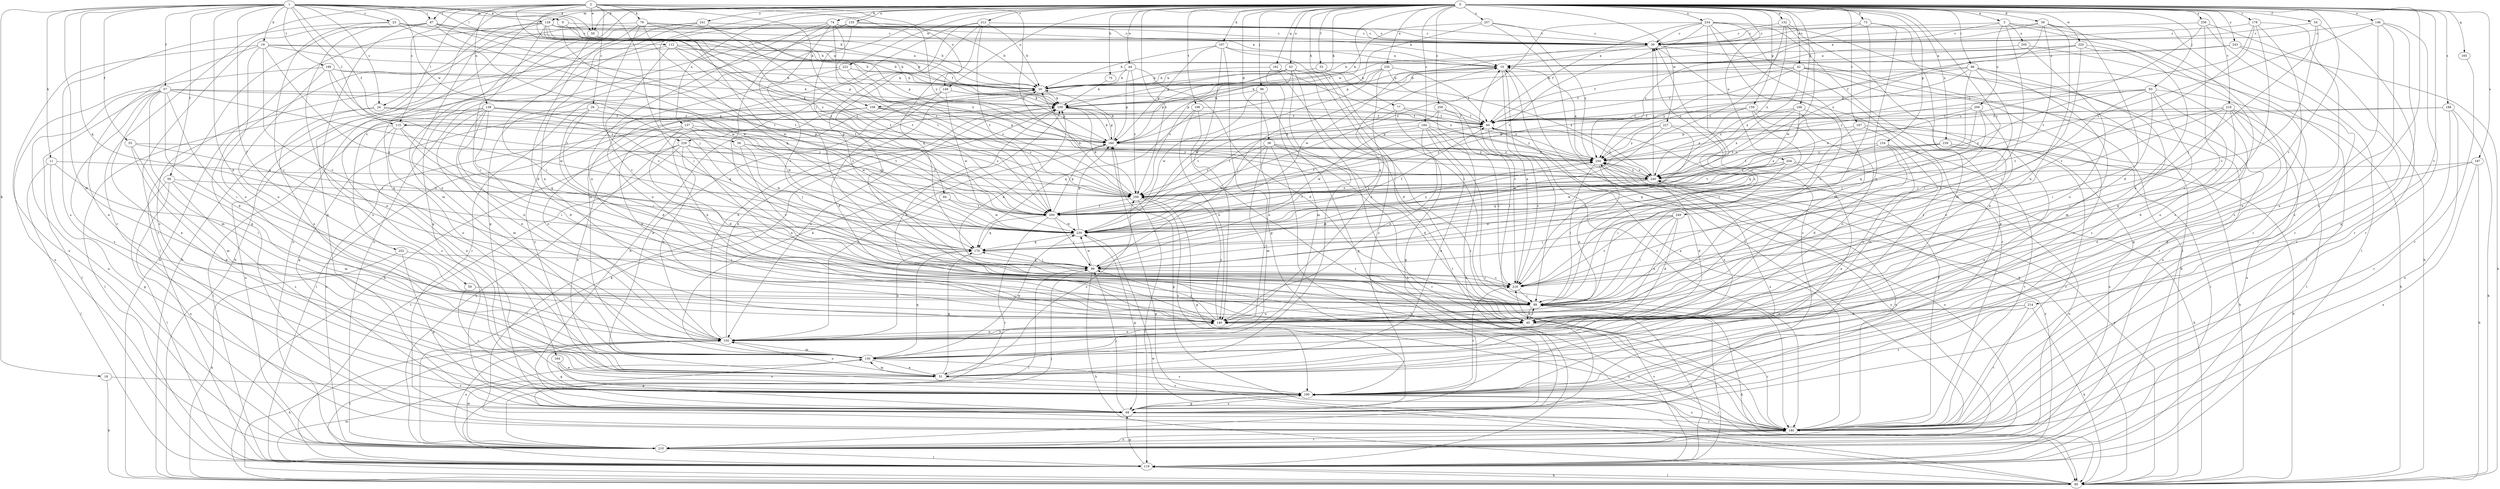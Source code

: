 strict digraph  {
0;
1;
2;
3;
9;
10;
11;
18;
19;
20;
23;
24;
26;
30;
36;
39;
40;
42;
43;
44;
50;
51;
53;
54;
55;
56;
57;
58;
59;
60;
69;
73;
74;
75;
77;
79;
80;
84;
86;
87;
89;
93;
96;
99;
107;
108;
109;
112;
115;
119;
129;
130;
132;
135;
137;
138;
140;
146;
149;
150;
154;
159;
160;
162;
164;
165;
168;
170;
178;
180;
184;
187;
188;
190;
197;
198;
199;
200;
204;
205;
209;
210;
212;
214;
218;
219;
220;
222;
227;
229;
230;
234;
235;
239;
240;
241;
243;
249;
250;
252;
256;
257;
258;
259;
0 -> 3  [label=a];
0 -> 36  [label=d];
0 -> 39  [label=d];
0 -> 42  [label=e];
0 -> 43  [label=e];
0 -> 44  [label=e];
0 -> 50  [label=e];
0 -> 53  [label=f];
0 -> 54  [label=f];
0 -> 69  [label=g];
0 -> 73  [label=h];
0 -> 74  [label=h];
0 -> 75  [label=h];
0 -> 77  [label=h];
0 -> 84  [label=i];
0 -> 86  [label=i];
0 -> 93  [label=j];
0 -> 96  [label=j];
0 -> 99  [label=j];
0 -> 107  [label=k];
0 -> 108  [label=k];
0 -> 129  [label=m];
0 -> 132  [label=n];
0 -> 135  [label=n];
0 -> 137  [label=n];
0 -> 146  [label=o];
0 -> 149  [label=o];
0 -> 154  [label=p];
0 -> 159  [label=p];
0 -> 162  [label=q];
0 -> 164  [label=q];
0 -> 165  [label=q];
0 -> 168  [label=q];
0 -> 178  [label=r];
0 -> 184  [label=s];
0 -> 187  [label=s];
0 -> 188  [label=s];
0 -> 190  [label=s];
0 -> 197  [label=t];
0 -> 198  [label=t];
0 -> 204  [label=u];
0 -> 212  [label=v];
0 -> 214  [label=v];
0 -> 218  [label=v];
0 -> 219  [label=v];
0 -> 220  [label=w];
0 -> 222  [label=w];
0 -> 227  [label=w];
0 -> 229  [label=w];
0 -> 234  [label=x];
0 -> 235  [label=x];
0 -> 239  [label=x];
0 -> 241  [label=y];
0 -> 243  [label=y];
0 -> 249  [label=y];
0 -> 252  [label=z];
0 -> 256  [label=z];
0 -> 257  [label=z];
0 -> 258  [label=z];
0 -> 259  [label=z];
1 -> 9  [label=a];
1 -> 11  [label=b];
1 -> 18  [label=b];
1 -> 19  [label=b];
1 -> 20  [label=b];
1 -> 23  [label=c];
1 -> 24  [label=c];
1 -> 40  [label=d];
1 -> 50  [label=e];
1 -> 55  [label=f];
1 -> 56  [label=f];
1 -> 57  [label=f];
1 -> 58  [label=f];
1 -> 59  [label=f];
1 -> 87  [label=i];
1 -> 112  [label=l];
1 -> 115  [label=l];
1 -> 129  [label=m];
1 -> 130  [label=m];
1 -> 170  [label=q];
1 -> 199  [label=t];
1 -> 229  [label=w];
2 -> 24  [label=c];
2 -> 26  [label=c];
2 -> 50  [label=e];
2 -> 79  [label=h];
2 -> 87  [label=i];
2 -> 89  [label=i];
2 -> 108  [label=k];
2 -> 115  [label=l];
2 -> 138  [label=n];
2 -> 149  [label=o];
2 -> 180  [label=r];
2 -> 200  [label=t];
2 -> 240  [label=x];
2 -> 250  [label=y];
2 -> 259  [label=z];
3 -> 30  [label=c];
3 -> 89  [label=i];
3 -> 115  [label=l];
3 -> 180  [label=r];
3 -> 190  [label=s];
3 -> 205  [label=u];
3 -> 209  [label=u];
9 -> 30  [label=c];
9 -> 109  [label=k];
9 -> 200  [label=t];
10 -> 20  [label=b];
10 -> 80  [label=h];
10 -> 89  [label=i];
10 -> 99  [label=j];
10 -> 109  [label=k];
10 -> 180  [label=r];
11 -> 69  [label=g];
11 -> 89  [label=i];
11 -> 119  [label=l];
11 -> 240  [label=x];
18 -> 80  [label=h];
18 -> 190  [label=s];
19 -> 10  [label=a];
19 -> 20  [label=b];
19 -> 51  [label=e];
19 -> 109  [label=k];
19 -> 150  [label=o];
19 -> 170  [label=q];
19 -> 210  [label=u];
19 -> 219  [label=v];
20 -> 109  [label=k];
23 -> 30  [label=c];
23 -> 89  [label=i];
23 -> 160  [label=p];
23 -> 190  [label=s];
23 -> 230  [label=w];
24 -> 60  [label=f];
24 -> 119  [label=l];
24 -> 150  [label=o];
24 -> 230  [label=w];
26 -> 40  [label=d];
26 -> 60  [label=f];
26 -> 69  [label=g];
26 -> 89  [label=i];
26 -> 200  [label=t];
30 -> 10  [label=a];
30 -> 80  [label=h];
30 -> 180  [label=r];
30 -> 230  [label=w];
36 -> 40  [label=d];
36 -> 80  [label=h];
36 -> 130  [label=m];
36 -> 180  [label=r];
36 -> 230  [label=w];
36 -> 250  [label=y];
36 -> 259  [label=z];
39 -> 10  [label=a];
39 -> 30  [label=c];
39 -> 40  [label=d];
39 -> 140  [label=n];
39 -> 180  [label=r];
39 -> 200  [label=t];
39 -> 240  [label=x];
40 -> 89  [label=i];
40 -> 150  [label=o];
40 -> 180  [label=r];
42 -> 20  [label=b];
42 -> 60  [label=f];
42 -> 180  [label=r];
42 -> 190  [label=s];
42 -> 210  [label=u];
42 -> 240  [label=x];
42 -> 250  [label=y];
43 -> 20  [label=b];
43 -> 51  [label=e];
43 -> 80  [label=h];
43 -> 109  [label=k];
43 -> 119  [label=l];
43 -> 160  [label=p];
43 -> 180  [label=r];
43 -> 190  [label=s];
43 -> 259  [label=z];
44 -> 20  [label=b];
44 -> 40  [label=d];
44 -> 80  [label=h];
44 -> 160  [label=p];
44 -> 259  [label=z];
50 -> 20  [label=b];
50 -> 89  [label=i];
50 -> 130  [label=m];
51 -> 20  [label=b];
51 -> 130  [label=m];
51 -> 150  [label=o];
51 -> 170  [label=q];
51 -> 190  [label=s];
51 -> 259  [label=z];
53 -> 20  [label=b];
53 -> 240  [label=x];
54 -> 30  [label=c];
54 -> 99  [label=j];
54 -> 180  [label=r];
54 -> 219  [label=v];
55 -> 51  [label=e];
55 -> 130  [label=m];
55 -> 230  [label=w];
55 -> 250  [label=y];
56 -> 219  [label=v];
56 -> 230  [label=w];
56 -> 250  [label=y];
56 -> 259  [label=z];
57 -> 40  [label=d];
57 -> 51  [label=e];
57 -> 89  [label=i];
57 -> 109  [label=k];
57 -> 119  [label=l];
57 -> 130  [label=m];
57 -> 160  [label=p];
57 -> 190  [label=s];
57 -> 210  [label=u];
57 -> 230  [label=w];
58 -> 119  [label=l];
58 -> 130  [label=m];
58 -> 190  [label=s];
58 -> 210  [label=u];
58 -> 259  [label=z];
59 -> 89  [label=i];
59 -> 190  [label=s];
60 -> 160  [label=p];
60 -> 190  [label=s];
60 -> 219  [label=v];
60 -> 240  [label=x];
69 -> 20  [label=b];
69 -> 30  [label=c];
69 -> 99  [label=j];
69 -> 180  [label=r];
69 -> 190  [label=s];
73 -> 30  [label=c];
73 -> 89  [label=i];
73 -> 130  [label=m];
73 -> 140  [label=n];
73 -> 250  [label=y];
74 -> 10  [label=a];
74 -> 30  [label=c];
74 -> 69  [label=g];
74 -> 89  [label=i];
74 -> 99  [label=j];
74 -> 140  [label=n];
74 -> 200  [label=t];
74 -> 259  [label=z];
75 -> 109  [label=k];
77 -> 60  [label=f];
77 -> 69  [label=g];
77 -> 200  [label=t];
77 -> 250  [label=y];
79 -> 30  [label=c];
79 -> 40  [label=d];
79 -> 80  [label=h];
79 -> 170  [label=q];
79 -> 219  [label=v];
79 -> 230  [label=w];
79 -> 240  [label=x];
80 -> 119  [label=l];
80 -> 130  [label=m];
80 -> 160  [label=p];
80 -> 230  [label=w];
80 -> 250  [label=y];
84 -> 180  [label=r];
84 -> 200  [label=t];
84 -> 230  [label=w];
86 -> 20  [label=b];
86 -> 60  [label=f];
86 -> 69  [label=g];
86 -> 89  [label=i];
86 -> 130  [label=m];
86 -> 190  [label=s];
86 -> 230  [label=w];
86 -> 250  [label=y];
87 -> 30  [label=c];
87 -> 51  [label=e];
87 -> 109  [label=k];
87 -> 119  [label=l];
87 -> 180  [label=r];
87 -> 190  [label=s];
87 -> 200  [label=t];
87 -> 230  [label=w];
89 -> 30  [label=c];
89 -> 40  [label=d];
89 -> 80  [label=h];
89 -> 119  [label=l];
89 -> 140  [label=n];
93 -> 40  [label=d];
93 -> 80  [label=h];
93 -> 89  [label=i];
93 -> 109  [label=k];
93 -> 150  [label=o];
93 -> 219  [label=v];
93 -> 250  [label=y];
93 -> 259  [label=z];
96 -> 69  [label=g];
96 -> 109  [label=k];
96 -> 150  [label=o];
96 -> 230  [label=w];
99 -> 10  [label=a];
99 -> 80  [label=h];
99 -> 119  [label=l];
99 -> 170  [label=q];
99 -> 219  [label=v];
99 -> 230  [label=w];
107 -> 10  [label=a];
107 -> 20  [label=b];
107 -> 69  [label=g];
107 -> 89  [label=i];
107 -> 140  [label=n];
107 -> 160  [label=p];
108 -> 60  [label=f];
108 -> 119  [label=l];
108 -> 140  [label=n];
108 -> 150  [label=o];
108 -> 160  [label=p];
108 -> 259  [label=z];
109 -> 60  [label=f];
109 -> 150  [label=o];
109 -> 160  [label=p];
112 -> 10  [label=a];
112 -> 20  [label=b];
112 -> 190  [label=s];
112 -> 200  [label=t];
112 -> 219  [label=v];
112 -> 240  [label=x];
115 -> 51  [label=e];
115 -> 89  [label=i];
115 -> 119  [label=l];
115 -> 150  [label=o];
115 -> 160  [label=p];
115 -> 170  [label=q];
119 -> 69  [label=g];
119 -> 80  [label=h];
119 -> 89  [label=i];
119 -> 219  [label=v];
119 -> 250  [label=y];
129 -> 10  [label=a];
129 -> 20  [label=b];
129 -> 30  [label=c];
129 -> 60  [label=f];
129 -> 69  [label=g];
129 -> 80  [label=h];
129 -> 89  [label=i];
129 -> 150  [label=o];
129 -> 160  [label=p];
129 -> 200  [label=t];
130 -> 51  [label=e];
130 -> 109  [label=k];
130 -> 170  [label=q];
130 -> 190  [label=s];
130 -> 230  [label=w];
132 -> 30  [label=c];
132 -> 51  [label=e];
132 -> 230  [label=w];
132 -> 240  [label=x];
132 -> 259  [label=z];
135 -> 20  [label=b];
135 -> 30  [label=c];
135 -> 69  [label=g];
135 -> 210  [label=u];
135 -> 219  [label=v];
137 -> 40  [label=d];
137 -> 99  [label=j];
137 -> 140  [label=n];
137 -> 160  [label=p];
137 -> 210  [label=u];
137 -> 259  [label=z];
138 -> 40  [label=d];
138 -> 60  [label=f];
138 -> 130  [label=m];
138 -> 140  [label=n];
138 -> 150  [label=o];
138 -> 170  [label=q];
138 -> 190  [label=s];
138 -> 210  [label=u];
138 -> 230  [label=w];
140 -> 99  [label=j];
140 -> 109  [label=k];
140 -> 150  [label=o];
140 -> 259  [label=z];
146 -> 30  [label=c];
146 -> 51  [label=e];
146 -> 69  [label=g];
146 -> 180  [label=r];
146 -> 190  [label=s];
146 -> 259  [label=z];
149 -> 40  [label=d];
149 -> 109  [label=k];
149 -> 160  [label=p];
149 -> 190  [label=s];
149 -> 230  [label=w];
150 -> 20  [label=b];
150 -> 69  [label=g];
150 -> 80  [label=h];
150 -> 109  [label=k];
150 -> 119  [label=l];
150 -> 130  [label=m];
150 -> 140  [label=n];
154 -> 40  [label=d];
154 -> 150  [label=o];
154 -> 170  [label=q];
154 -> 180  [label=r];
154 -> 250  [label=y];
159 -> 60  [label=f];
159 -> 150  [label=o];
159 -> 170  [label=q];
159 -> 219  [label=v];
159 -> 240  [label=x];
159 -> 259  [label=z];
160 -> 20  [label=b];
160 -> 109  [label=k];
160 -> 150  [label=o];
160 -> 250  [label=y];
162 -> 20  [label=b];
162 -> 40  [label=d];
162 -> 130  [label=m];
162 -> 240  [label=x];
164 -> 51  [label=e];
164 -> 69  [label=g];
164 -> 190  [label=s];
165 -> 180  [label=r];
168 -> 60  [label=f];
168 -> 119  [label=l];
168 -> 200  [label=t];
168 -> 240  [label=x];
168 -> 259  [label=z];
170 -> 99  [label=j];
170 -> 150  [label=o];
178 -> 30  [label=c];
178 -> 51  [label=e];
178 -> 89  [label=i];
178 -> 190  [label=s];
178 -> 219  [label=v];
178 -> 250  [label=y];
180 -> 10  [label=a];
180 -> 60  [label=f];
180 -> 140  [label=n];
180 -> 160  [label=p];
180 -> 190  [label=s];
180 -> 210  [label=u];
180 -> 240  [label=x];
184 -> 51  [label=e];
184 -> 140  [label=n];
184 -> 160  [label=p];
184 -> 180  [label=r];
184 -> 219  [label=v];
184 -> 230  [label=w];
184 -> 250  [label=y];
187 -> 40  [label=d];
187 -> 80  [label=h];
187 -> 210  [label=u];
187 -> 240  [label=x];
188 -> 60  [label=f];
188 -> 80  [label=h];
188 -> 180  [label=r];
188 -> 210  [label=u];
188 -> 240  [label=x];
190 -> 69  [label=g];
190 -> 180  [label=r];
190 -> 219  [label=v];
190 -> 240  [label=x];
197 -> 80  [label=h];
197 -> 130  [label=m];
197 -> 160  [label=p];
197 -> 219  [label=v];
198 -> 60  [label=f];
198 -> 140  [label=n];
198 -> 170  [label=q];
198 -> 180  [label=r];
199 -> 20  [label=b];
199 -> 109  [label=k];
199 -> 140  [label=n];
199 -> 200  [label=t];
199 -> 210  [label=u];
199 -> 259  [label=z];
200 -> 60  [label=f];
200 -> 99  [label=j];
200 -> 160  [label=p];
200 -> 170  [label=q];
200 -> 180  [label=r];
200 -> 230  [label=w];
200 -> 250  [label=y];
204 -> 51  [label=e];
204 -> 80  [label=h];
204 -> 89  [label=i];
204 -> 170  [label=q];
204 -> 230  [label=w];
204 -> 240  [label=x];
205 -> 10  [label=a];
205 -> 119  [label=l];
205 -> 150  [label=o];
209 -> 60  [label=f];
209 -> 99  [label=j];
209 -> 140  [label=n];
209 -> 170  [label=q];
209 -> 250  [label=y];
210 -> 99  [label=j];
210 -> 109  [label=k];
210 -> 119  [label=l];
210 -> 130  [label=m];
210 -> 150  [label=o];
210 -> 180  [label=r];
210 -> 250  [label=y];
212 -> 20  [label=b];
212 -> 30  [label=c];
212 -> 89  [label=i];
212 -> 130  [label=m];
212 -> 170  [label=q];
212 -> 200  [label=t];
212 -> 219  [label=v];
214 -> 40  [label=d];
214 -> 80  [label=h];
214 -> 140  [label=n];
214 -> 180  [label=r];
214 -> 190  [label=s];
218 -> 40  [label=d];
218 -> 51  [label=e];
218 -> 60  [label=f];
218 -> 89  [label=i];
218 -> 99  [label=j];
218 -> 119  [label=l];
218 -> 200  [label=t];
218 -> 210  [label=u];
219 -> 10  [label=a];
219 -> 89  [label=i];
219 -> 109  [label=k];
220 -> 10  [label=a];
220 -> 20  [label=b];
220 -> 60  [label=f];
220 -> 89  [label=i];
220 -> 140  [label=n];
220 -> 180  [label=r];
222 -> 20  [label=b];
222 -> 140  [label=n];
222 -> 180  [label=r];
222 -> 259  [label=z];
227 -> 160  [label=p];
227 -> 170  [label=q];
227 -> 210  [label=u];
227 -> 219  [label=v];
227 -> 250  [label=y];
229 -> 51  [label=e];
229 -> 119  [label=l];
229 -> 140  [label=n];
229 -> 150  [label=o];
229 -> 210  [label=u];
229 -> 250  [label=y];
229 -> 259  [label=z];
230 -> 60  [label=f];
230 -> 69  [label=g];
230 -> 160  [label=p];
230 -> 170  [label=q];
230 -> 250  [label=y];
234 -> 30  [label=c];
234 -> 60  [label=f];
234 -> 69  [label=g];
234 -> 89  [label=i];
234 -> 119  [label=l];
234 -> 130  [label=m];
234 -> 140  [label=n];
234 -> 190  [label=s];
234 -> 200  [label=t];
234 -> 259  [label=z];
235 -> 20  [label=b];
235 -> 60  [label=f];
235 -> 140  [label=n];
235 -> 160  [label=p];
235 -> 219  [label=v];
235 -> 230  [label=w];
239 -> 51  [label=e];
239 -> 80  [label=h];
239 -> 180  [label=r];
239 -> 200  [label=t];
239 -> 240  [label=x];
239 -> 250  [label=y];
240 -> 30  [label=c];
240 -> 40  [label=d];
240 -> 99  [label=j];
240 -> 200  [label=t];
240 -> 210  [label=u];
240 -> 250  [label=y];
240 -> 259  [label=z];
241 -> 30  [label=c];
241 -> 80  [label=h];
241 -> 140  [label=n];
241 -> 200  [label=t];
241 -> 210  [label=u];
243 -> 10  [label=a];
243 -> 60  [label=f];
243 -> 80  [label=h];
243 -> 180  [label=r];
249 -> 40  [label=d];
249 -> 89  [label=i];
249 -> 99  [label=j];
249 -> 140  [label=n];
249 -> 219  [label=v];
249 -> 230  [label=w];
250 -> 10  [label=a];
250 -> 89  [label=i];
250 -> 140  [label=n];
250 -> 210  [label=u];
250 -> 240  [label=x];
252 -> 69  [label=g];
252 -> 80  [label=h];
252 -> 99  [label=j];
256 -> 30  [label=c];
256 -> 80  [label=h];
256 -> 119  [label=l];
256 -> 150  [label=o];
256 -> 259  [label=z];
257 -> 30  [label=c];
257 -> 109  [label=k];
257 -> 160  [label=p];
257 -> 210  [label=u];
257 -> 250  [label=y];
258 -> 60  [label=f];
258 -> 89  [label=i];
258 -> 200  [label=t];
258 -> 210  [label=u];
259 -> 20  [label=b];
259 -> 69  [label=g];
259 -> 109  [label=k];
259 -> 119  [label=l];
259 -> 190  [label=s];
259 -> 200  [label=t];
}
